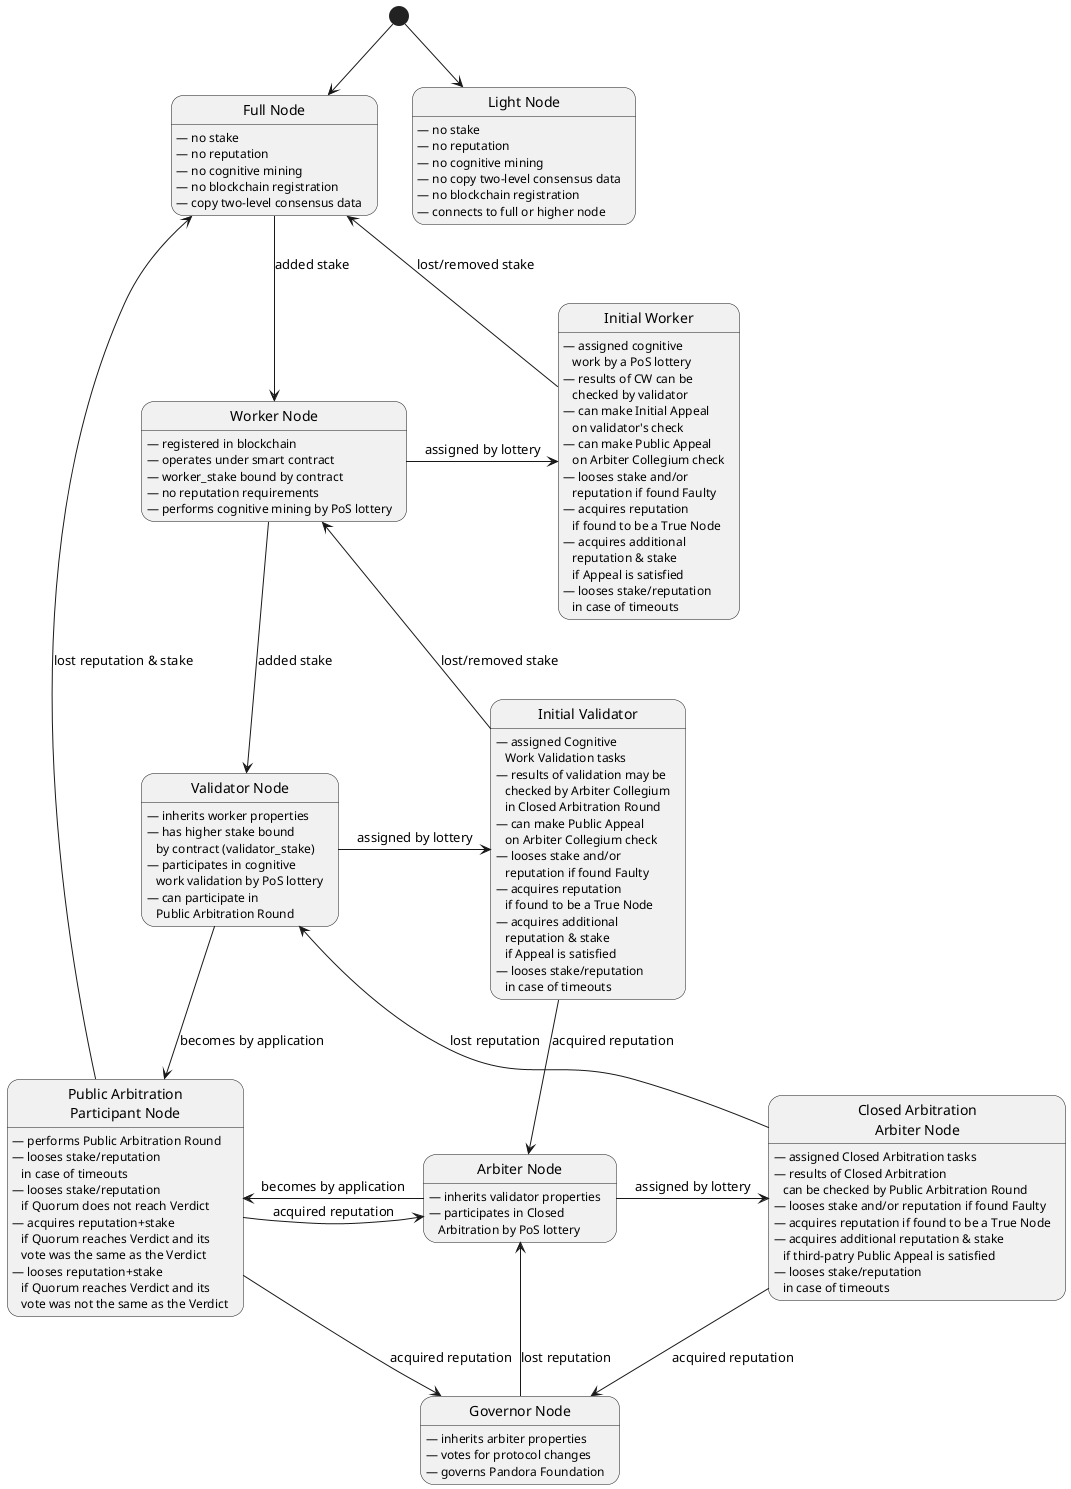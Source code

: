 @startuml
state "Light Node" as light

state "Full Node" as full
state "Worker Node" as worker
state "Validator Node" as validator
state "Arbiter Node" as arbiter
state "Governor Node" as governor

light: — no stake
light: — no reputation
light: — no cognitive mining
light: — no copy two-level consensus data
light: — no blockchain registration
light: — connects to full or higher node

full: — no stake
full: — no reputation
full: — no cognitive mining
full: — no blockchain registration
full: — copy two-level consensus data

worker: — registered in blockchain
worker: — operates under smart contract
worker: — worker_stake bound by contract
worker: — no reputation requirements
worker: — performs cognitive mining by PoS lottery

validator: — inherits worker properties
validator: — has higher stake bound\n   by contract (validator_stake)
validator: — participates in cognitive\n   work validation by PoS lottery
validator: — can participate in\n   Public Arbitration Round

arbiter: — inherits validator properties
arbiter: — participates in Closed\n   Arbitration by PoS lottery

governor: — inherits arbiter properties
governor: — votes for protocol changes
governor: — governs Pandora Foundation

[*] --> full
[*] --> light
full -down-> worker: added stake
worker -down-> validator: added stake
governor -up-> arbiter: lost reputation

state "Initial Worker" as initialWorker
state "Initial Validator" as initialValidator
state "Closed Arbitration\nArbiter Node" as closedArbiter
state "Public Arbitration\nParticipant Node" as public

initialWorker: — assigned cognitive\n   work by a PoS lottery
initialWorker: — results of CW can be\n   checked by validator
initialWorker: — can make Initial Appeal\n   on validator's check
initialWorker: — can make Public Appeal\n   on Arbiter Collegium check
initialWorker: — looses stake and/or\n   reputation if found Faulty
initialWorker: — acquires reputation\n   if found to be a True Node
initialWorker: — acquires additional\n   reputation & stake\n   if Appeal is satisfied
initialWorker: — looses stake/reputation\n   in case of timeouts

initialValidator: — assigned Cognitive\n   Work Validation tasks
initialValidator: — results of validation may be\n   checked by Arbiter Collegium\n   in Closed Arbitration Round
initialValidator: — can make Public Appeal\n   on Arbiter Collegium check
initialValidator: — looses stake and/or\n   reputation if found Faulty
initialValidator: — acquires reputation\n   if found to be a True Node
initialValidator: — acquires additional\n   reputation & stake\n   if Appeal is satisfied
initialValidator: — looses stake/reputation\n   in case of timeouts

closedArbiter: — assigned Closed Arbitration tasks
closedArbiter: — results of Closed Arbitration\n   can be checked by Public Arbitration Round
closedArbiter: — looses stake and/or reputation if found Faulty
closedArbiter: — acquires reputation if found to be a True Node
closedArbiter: — acquires additional reputation & stake\n   if third-patry Public Appeal is satisfied
closedArbiter: — looses stake/reputation\n   in case of timeouts

public: — performs Public Arbitration Round
public: — looses stake/reputation\n   in case of timeouts
public: — looses stake/reputation\n   if Quorum does not reach Verdict
public: — acquires reputation+stake\n   if Quorum reaches Verdict and its\n   vote was the same as the Verdict
public: — looses reputation+stake\n   if Quorum reaches Verdict and its\n   vote was not the same as the Verdict

worker -right-> initialWorker: assigned by lottery
validator -right-> initialValidator: assigned by lottery
arbiter -right-> closedArbiter: assigned by lottery
validator -right-> public: becomes by application
arbiter -left-> public: becomes by application
public -right-> arbiter: acquired reputation
public -down-> governor: acquired reputation
public -up-> full: lost reputation & stake

initialWorker -up-> full: lost/removed stake
initialValidator -up-> worker: lost/removed stake
closedArbiter -up-> validator: lost reputation
initialValidator -down-> arbiter: acquired reputation
closedArbiter -down-> governor: acquired reputation
@enduml

